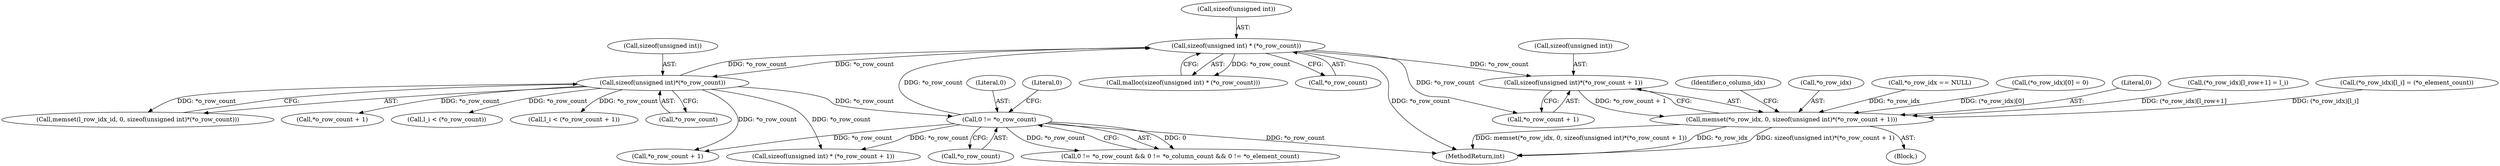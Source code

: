 digraph "0_libxsmm_151481489192e6d1997f8bde52c5c425ea41741d_0@API" {
"1000295" [label="(Call,sizeof(unsigned int)*(*o_row_count + 1))"];
"1000260" [label="(Call,sizeof(unsigned int) * (*o_row_count))"];
"1000206" [label="(Call,0 != *o_row_count)"];
"1000323" [label="(Call,sizeof(unsigned int)*(*o_row_count))"];
"1000291" [label="(Call,memset(*o_row_idx, 0, sizeof(unsigned int)*(*o_row_count + 1)))"];
"1000347" [label="(Call,(*o_row_idx)[0] = 0)"];
"1000261" [label="(Call,sizeof(unsigned int))"];
"1000291" [label="(Call,memset(*o_row_idx, 0, sizeof(unsigned int)*(*o_row_count + 1)))"];
"1000219" [label="(Block,)"];
"1000324" [label="(Call,sizeof(unsigned int))"];
"1000295" [label="(Call,sizeof(unsigned int)*(*o_row_count + 1))"];
"1000323" [label="(Call,sizeof(unsigned int)*(*o_row_count))"];
"1000294" [label="(Literal,0)"];
"1000208" [label="(Call,*o_row_count)"];
"1000414" [label="(Call,(*o_row_idx)[l_row+1] = l_i)"];
"1000440" [label="(Call,l_i < (*o_row_count))"];
"1000340" [label="(Call,(*o_row_idx)[l_i] = (*o_element_count))"];
"1000474" [label="(MethodReturn,int)"];
"1000332" [label="(Call,l_i < (*o_row_count + 1))"];
"1000212" [label="(Literal,0)"];
"1000304" [label="(Identifier,o_column_idx)"];
"1000296" [label="(Call,sizeof(unsigned int))"];
"1000292" [label="(Call,*o_row_idx)"];
"1000260" [label="(Call,sizeof(unsigned int) * (*o_row_count))"];
"1000267" [label="(Call,*o_row_idx == NULL)"];
"1000263" [label="(Call,*o_row_count)"];
"1000298" [label="(Call,*o_row_count + 1)"];
"1000326" [label="(Call,*o_row_count)"];
"1000259" [label="(Call,malloc(sizeof(unsigned int) * (*o_row_count)))"];
"1000237" [label="(Call,sizeof(unsigned int) * (*o_row_count + 1))"];
"1000206" [label="(Call,0 != *o_row_count)"];
"1000240" [label="(Call,*o_row_count + 1)"];
"1000205" [label="(Call,0 != *o_row_count && 0 != *o_column_count && 0 != *o_element_count)"];
"1000320" [label="(Call,memset(l_row_idx_id, 0, sizeof(unsigned int)*(*o_row_count)))"];
"1000207" [label="(Literal,0)"];
"1000334" [label="(Call,*o_row_count + 1)"];
"1000295" -> "1000291"  [label="AST: "];
"1000295" -> "1000298"  [label="CFG: "];
"1000296" -> "1000295"  [label="AST: "];
"1000298" -> "1000295"  [label="AST: "];
"1000291" -> "1000295"  [label="CFG: "];
"1000295" -> "1000291"  [label="DDG: *o_row_count + 1"];
"1000260" -> "1000295"  [label="DDG: *o_row_count"];
"1000260" -> "1000259"  [label="AST: "];
"1000260" -> "1000263"  [label="CFG: "];
"1000261" -> "1000260"  [label="AST: "];
"1000263" -> "1000260"  [label="AST: "];
"1000259" -> "1000260"  [label="CFG: "];
"1000260" -> "1000474"  [label="DDG: *o_row_count"];
"1000260" -> "1000259"  [label="DDG: *o_row_count"];
"1000206" -> "1000260"  [label="DDG: *o_row_count"];
"1000323" -> "1000260"  [label="DDG: *o_row_count"];
"1000260" -> "1000298"  [label="DDG: *o_row_count"];
"1000260" -> "1000323"  [label="DDG: *o_row_count"];
"1000206" -> "1000205"  [label="AST: "];
"1000206" -> "1000208"  [label="CFG: "];
"1000207" -> "1000206"  [label="AST: "];
"1000208" -> "1000206"  [label="AST: "];
"1000212" -> "1000206"  [label="CFG: "];
"1000205" -> "1000206"  [label="CFG: "];
"1000206" -> "1000474"  [label="DDG: *o_row_count"];
"1000206" -> "1000205"  [label="DDG: 0"];
"1000206" -> "1000205"  [label="DDG: *o_row_count"];
"1000323" -> "1000206"  [label="DDG: *o_row_count"];
"1000206" -> "1000237"  [label="DDG: *o_row_count"];
"1000206" -> "1000240"  [label="DDG: *o_row_count"];
"1000323" -> "1000320"  [label="AST: "];
"1000323" -> "1000326"  [label="CFG: "];
"1000324" -> "1000323"  [label="AST: "];
"1000326" -> "1000323"  [label="AST: "];
"1000320" -> "1000323"  [label="CFG: "];
"1000323" -> "1000237"  [label="DDG: *o_row_count"];
"1000323" -> "1000240"  [label="DDG: *o_row_count"];
"1000323" -> "1000320"  [label="DDG: *o_row_count"];
"1000323" -> "1000332"  [label="DDG: *o_row_count"];
"1000323" -> "1000334"  [label="DDG: *o_row_count"];
"1000323" -> "1000440"  [label="DDG: *o_row_count"];
"1000291" -> "1000219"  [label="AST: "];
"1000292" -> "1000291"  [label="AST: "];
"1000294" -> "1000291"  [label="AST: "];
"1000304" -> "1000291"  [label="CFG: "];
"1000291" -> "1000474"  [label="DDG: memset(*o_row_idx, 0, sizeof(unsigned int)*(*o_row_count + 1))"];
"1000291" -> "1000474"  [label="DDG: *o_row_idx"];
"1000291" -> "1000474"  [label="DDG: sizeof(unsigned int)*(*o_row_count + 1)"];
"1000414" -> "1000291"  [label="DDG: (*o_row_idx)[l_row+1]"];
"1000340" -> "1000291"  [label="DDG: (*o_row_idx)[l_i]"];
"1000267" -> "1000291"  [label="DDG: *o_row_idx"];
"1000347" -> "1000291"  [label="DDG: (*o_row_idx)[0]"];
}
